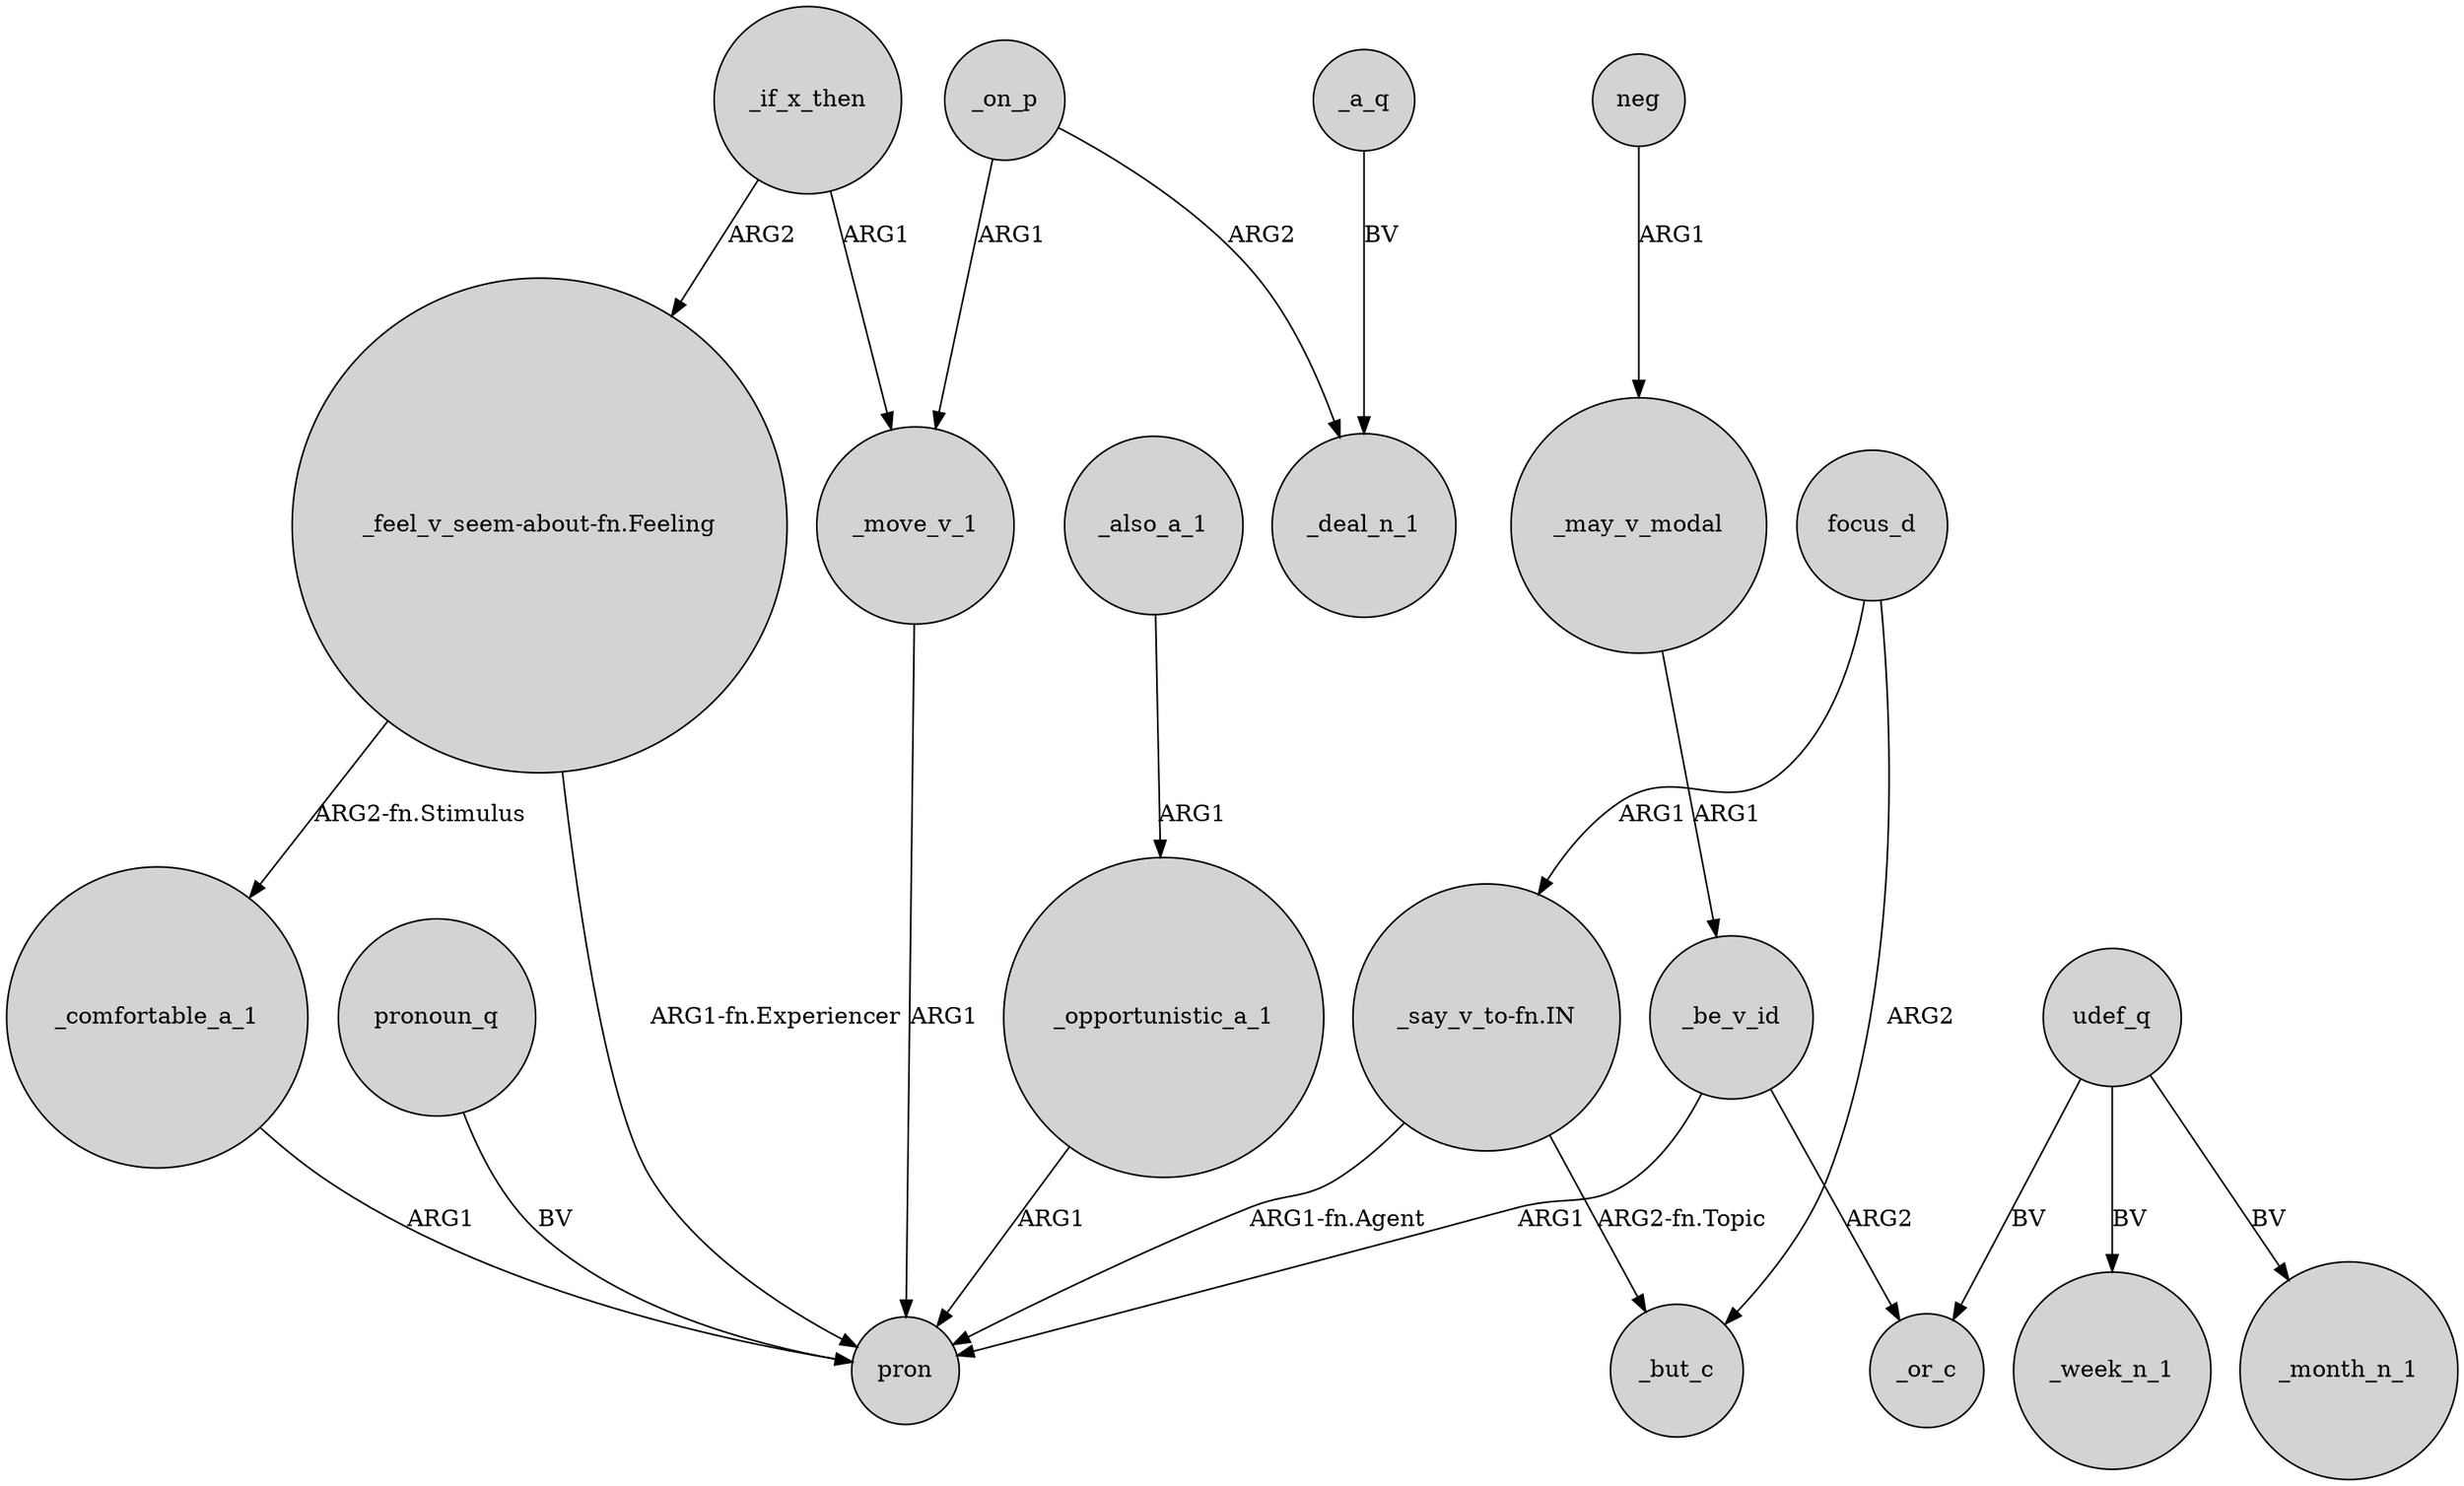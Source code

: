 digraph {
	node [shape=circle style=filled]
	_if_x_then -> "_feel_v_seem-about-fn.Feeling" [label=ARG2]
	"_feel_v_seem-about-fn.Feeling" -> _comfortable_a_1 [label="ARG2-fn.Stimulus"]
	_on_p -> _move_v_1 [label=ARG1]
	_also_a_1 -> _opportunistic_a_1 [label=ARG1]
	neg -> _may_v_modal [label=ARG1]
	_a_q -> _deal_n_1 [label=BV]
	udef_q -> _or_c [label=BV]
	udef_q -> _month_n_1 [label=BV]
	_be_v_id -> pron [label=ARG1]
	_if_x_then -> _move_v_1 [label=ARG1]
	_be_v_id -> _or_c [label=ARG2]
	focus_d -> _but_c [label=ARG2]
	"_feel_v_seem-about-fn.Feeling" -> pron [label="ARG1-fn.Experiencer"]
	"_say_v_to-fn.IN" -> _but_c [label="ARG2-fn.Topic"]
	pronoun_q -> pron [label=BV]
	_on_p -> _deal_n_1 [label=ARG2]
	udef_q -> _week_n_1 [label=BV]
	_comfortable_a_1 -> pron [label=ARG1]
	_opportunistic_a_1 -> pron [label=ARG1]
	_move_v_1 -> pron [label=ARG1]
	"_say_v_to-fn.IN" -> pron [label="ARG1-fn.Agent"]
	_may_v_modal -> _be_v_id [label=ARG1]
	focus_d -> "_say_v_to-fn.IN" [label=ARG1]
}
